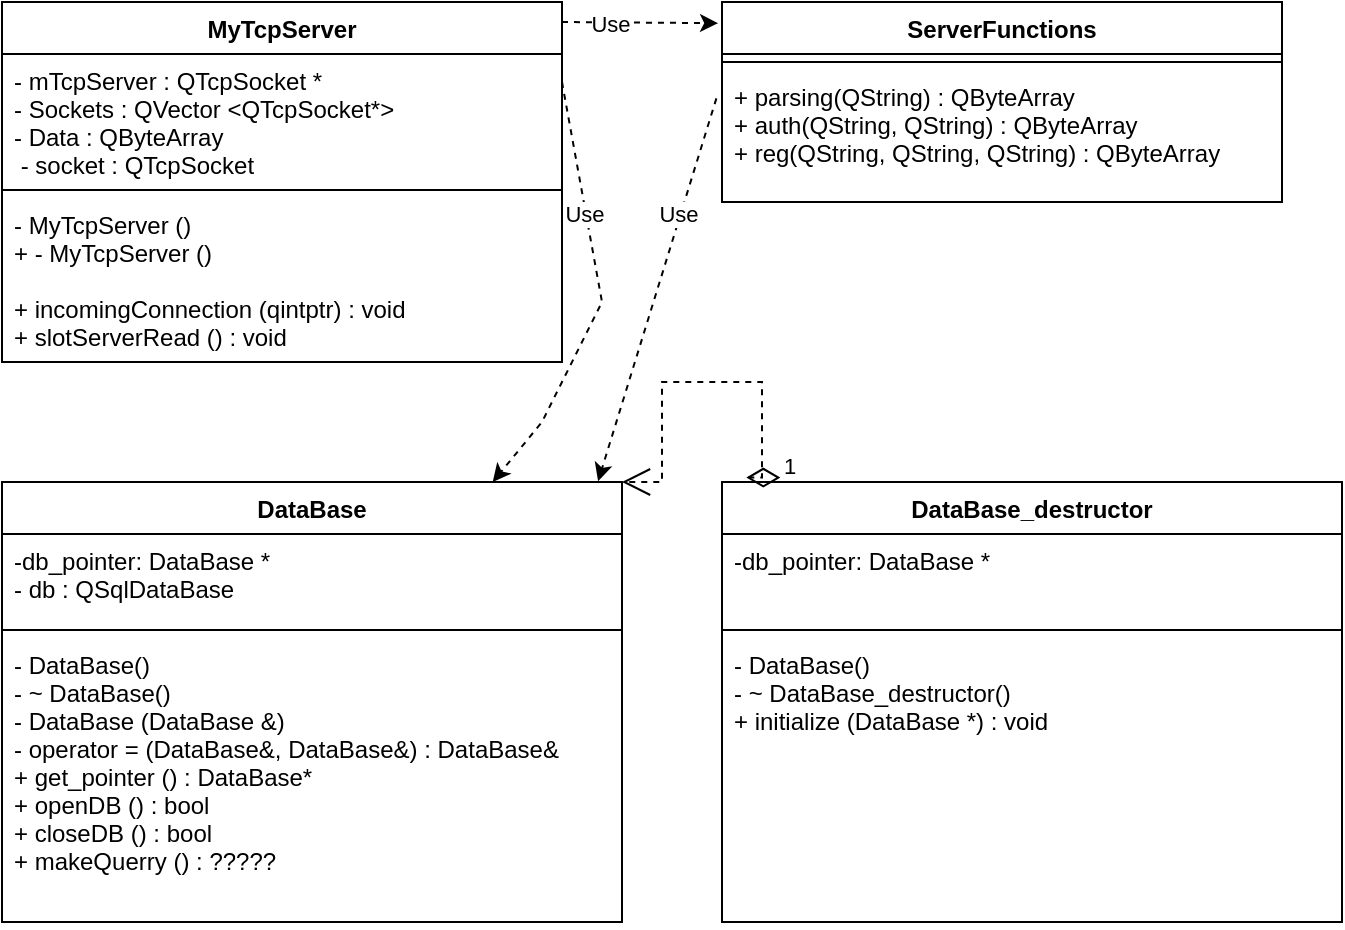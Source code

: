 <mxfile version="17.4.5" type="github">
  <diagram id="6WMXi_Jai_MfsdmjvfeK" name="Page-1">
    <mxGraphModel dx="997" dy="548" grid="1" gridSize="10" guides="1" tooltips="1" connect="1" arrows="1" fold="1" page="1" pageScale="1" pageWidth="827" pageHeight="1169" math="0" shadow="0">
      <root>
        <mxCell id="0" />
        <mxCell id="1" parent="0" />
        <mxCell id="LwIDHmqPMClRHv59cQHC-23" value="MyTcpServer" style="swimlane;fontStyle=1;align=center;verticalAlign=top;childLayout=stackLayout;horizontal=1;startSize=26;horizontalStack=0;resizeParent=1;resizeParentMax=0;resizeLast=0;collapsible=1;marginBottom=0;strokeColor=default;" vertex="1" parent="1">
          <mxGeometry x="90" y="90" width="280" height="180" as="geometry" />
        </mxCell>
        <mxCell id="LwIDHmqPMClRHv59cQHC-24" value="- mTcpServer : QTcpSocket *&#xa;- Sockets : QVector &lt;QTcpSocket*&gt; &#xa;- Data : QByteArray&#xa; - socket : QTcpSocket" style="text;strokeColor=none;fillColor=none;align=left;verticalAlign=top;spacingLeft=4;spacingRight=4;overflow=hidden;rotatable=0;points=[[0,0.5],[1,0.5]];portConstraint=eastwest;" vertex="1" parent="LwIDHmqPMClRHv59cQHC-23">
          <mxGeometry y="26" width="280" height="64" as="geometry" />
        </mxCell>
        <mxCell id="LwIDHmqPMClRHv59cQHC-25" value="" style="line;strokeWidth=1;fillColor=none;align=left;verticalAlign=middle;spacingTop=-1;spacingLeft=3;spacingRight=3;rotatable=0;labelPosition=right;points=[];portConstraint=eastwest;" vertex="1" parent="LwIDHmqPMClRHv59cQHC-23">
          <mxGeometry y="90" width="280" height="8" as="geometry" />
        </mxCell>
        <mxCell id="LwIDHmqPMClRHv59cQHC-26" value="" style="endArrow=classic;html=1;rounded=0;dashed=1;exitX=-0.01;exitY=0.215;exitDx=0;exitDy=0;exitPerimeter=0;" edge="1" parent="LwIDHmqPMClRHv59cQHC-23" target="LwIDHmqPMClRHv59cQHC-32">
          <mxGeometry width="50" height="50" relative="1" as="geometry">
            <mxPoint x="280.0" y="40.0" as="sourcePoint" />
            <mxPoint x="220.84" y="231.41" as="targetPoint" />
            <Array as="points">
              <mxPoint x="300" y="150" />
              <mxPoint x="270" y="210" />
            </Array>
          </mxGeometry>
        </mxCell>
        <mxCell id="LwIDHmqPMClRHv59cQHC-27" value="Use" style="edgeLabel;html=1;align=center;verticalAlign=middle;resizable=0;points=[];" vertex="1" connectable="0" parent="LwIDHmqPMClRHv59cQHC-26">
          <mxGeometry x="-0.39" y="-1" relative="1" as="geometry">
            <mxPoint as="offset" />
          </mxGeometry>
        </mxCell>
        <mxCell id="LwIDHmqPMClRHv59cQHC-28" value="- MyTcpServer ()&#xa;+ - MyTcpServer ()&#xa;&#xa;+ incomingConnection (qintptr) : void&#xa;+ slotServerRead () : void" style="text;strokeColor=none;fillColor=none;align=left;verticalAlign=top;spacingLeft=4;spacingRight=4;overflow=hidden;rotatable=0;points=[[0,0.5],[1,0.5]];portConstraint=eastwest;" vertex="1" parent="LwIDHmqPMClRHv59cQHC-23">
          <mxGeometry y="98" width="280" height="82" as="geometry" />
        </mxCell>
        <mxCell id="LwIDHmqPMClRHv59cQHC-29" value="ServerFunctions" style="swimlane;fontStyle=1;align=center;verticalAlign=top;childLayout=stackLayout;horizontal=1;startSize=26;horizontalStack=0;resizeParent=1;resizeParentMax=0;resizeLast=0;collapsible=1;marginBottom=0;strokeColor=default;" vertex="1" parent="1">
          <mxGeometry x="450" y="90" width="280" height="100" as="geometry" />
        </mxCell>
        <mxCell id="LwIDHmqPMClRHv59cQHC-30" value="" style="line;strokeWidth=1;fillColor=none;align=left;verticalAlign=middle;spacingTop=-1;spacingLeft=3;spacingRight=3;rotatable=0;labelPosition=right;points=[];portConstraint=eastwest;" vertex="1" parent="LwIDHmqPMClRHv59cQHC-29">
          <mxGeometry y="26" width="280" height="8" as="geometry" />
        </mxCell>
        <mxCell id="LwIDHmqPMClRHv59cQHC-31" value="+ parsing(QString) : QByteArray&#xa;+ auth(QString, QString) : QByteArray&#xa;+ reg(QString, QString, QString) : QByteArray" style="text;strokeColor=none;fillColor=none;align=left;verticalAlign=top;spacingLeft=4;spacingRight=4;overflow=hidden;rotatable=0;points=[[0,0.5],[1,0.5]];portConstraint=eastwest;" vertex="1" parent="LwIDHmqPMClRHv59cQHC-29">
          <mxGeometry y="34" width="280" height="66" as="geometry" />
        </mxCell>
        <mxCell id="LwIDHmqPMClRHv59cQHC-32" value="DataBase" style="swimlane;fontStyle=1;align=center;verticalAlign=top;childLayout=stackLayout;horizontal=1;startSize=26;horizontalStack=0;resizeParent=1;resizeParentMax=0;resizeLast=0;collapsible=1;marginBottom=0;strokeColor=default;" vertex="1" parent="1">
          <mxGeometry x="90" y="330" width="310" height="220" as="geometry" />
        </mxCell>
        <mxCell id="LwIDHmqPMClRHv59cQHC-33" value="-db_pointer: DataBase *&#xa;- db : QSqlDataBase" style="text;strokeColor=none;fillColor=none;align=left;verticalAlign=top;spacingLeft=4;spacingRight=4;overflow=hidden;rotatable=0;points=[[0,0.5],[1,0.5]];portConstraint=eastwest;" vertex="1" parent="LwIDHmqPMClRHv59cQHC-32">
          <mxGeometry y="26" width="310" height="44" as="geometry" />
        </mxCell>
        <mxCell id="LwIDHmqPMClRHv59cQHC-34" value="" style="line;strokeWidth=1;fillColor=none;align=left;verticalAlign=middle;spacingTop=-1;spacingLeft=3;spacingRight=3;rotatable=0;labelPosition=right;points=[];portConstraint=eastwest;" vertex="1" parent="LwIDHmqPMClRHv59cQHC-32">
          <mxGeometry y="70" width="310" height="8" as="geometry" />
        </mxCell>
        <mxCell id="LwIDHmqPMClRHv59cQHC-35" value="- DataBase()&#xa;- ~ DataBase() &#xa;- DataBase (DataBase &amp;)&#xa;- operator = (DataBase&amp;, DataBase&amp;) : DataBase&amp;&#xa;+ get_pointer () : DataBase*&#xa;+ openDB () : bool&#xa;+ closeDB () : bool&#xa;+ makeQuerry () : ?????" style="text;strokeColor=none;fillColor=none;align=left;verticalAlign=top;spacingLeft=4;spacingRight=4;overflow=hidden;rotatable=0;points=[[0,0.5],[1,0.5]];portConstraint=eastwest;" vertex="1" parent="LwIDHmqPMClRHv59cQHC-32">
          <mxGeometry y="78" width="310" height="142" as="geometry" />
        </mxCell>
        <mxCell id="LwIDHmqPMClRHv59cQHC-36" value="DataBase_destructor" style="swimlane;fontStyle=1;align=center;verticalAlign=top;childLayout=stackLayout;horizontal=1;startSize=26;horizontalStack=0;resizeParent=1;resizeParentMax=0;resizeLast=0;collapsible=1;marginBottom=0;strokeColor=default;" vertex="1" parent="1">
          <mxGeometry x="450" y="330" width="310" height="220" as="geometry" />
        </mxCell>
        <mxCell id="LwIDHmqPMClRHv59cQHC-37" value="-db_pointer: DataBase *" style="text;strokeColor=none;fillColor=none;align=left;verticalAlign=top;spacingLeft=4;spacingRight=4;overflow=hidden;rotatable=0;points=[[0,0.5],[1,0.5]];portConstraint=eastwest;" vertex="1" parent="LwIDHmqPMClRHv59cQHC-36">
          <mxGeometry y="26" width="310" height="44" as="geometry" />
        </mxCell>
        <mxCell id="LwIDHmqPMClRHv59cQHC-38" value="" style="line;strokeWidth=1;fillColor=none;align=left;verticalAlign=middle;spacingTop=-1;spacingLeft=3;spacingRight=3;rotatable=0;labelPosition=right;points=[];portConstraint=eastwest;" vertex="1" parent="LwIDHmqPMClRHv59cQHC-36">
          <mxGeometry y="70" width="310" height="8" as="geometry" />
        </mxCell>
        <mxCell id="LwIDHmqPMClRHv59cQHC-39" value="- DataBase()&#xa;- ~ DataBase_destructor() &#xa;+ initialize (DataBase *) : void" style="text;strokeColor=none;fillColor=none;align=left;verticalAlign=top;spacingLeft=4;spacingRight=4;overflow=hidden;rotatable=0;points=[[0,0.5],[1,0.5]];portConstraint=eastwest;" vertex="1" parent="LwIDHmqPMClRHv59cQHC-36">
          <mxGeometry y="78" width="310" height="142" as="geometry" />
        </mxCell>
        <mxCell id="LwIDHmqPMClRHv59cQHC-40" value="" style="endArrow=classic;html=1;rounded=0;dashed=1;entryX=-0.007;entryY=0.106;entryDx=0;entryDy=0;entryPerimeter=0;" edge="1" parent="1" target="LwIDHmqPMClRHv59cQHC-29">
          <mxGeometry width="50" height="50" relative="1" as="geometry">
            <mxPoint x="370" y="100" as="sourcePoint" />
            <mxPoint x="420" y="50" as="targetPoint" />
          </mxGeometry>
        </mxCell>
        <mxCell id="LwIDHmqPMClRHv59cQHC-41" value="Use" style="edgeLabel;html=1;align=center;verticalAlign=middle;resizable=0;points=[];" vertex="1" connectable="0" parent="LwIDHmqPMClRHv59cQHC-40">
          <mxGeometry x="-0.39" y="-1" relative="1" as="geometry">
            <mxPoint as="offset" />
          </mxGeometry>
        </mxCell>
        <mxCell id="LwIDHmqPMClRHv59cQHC-42" value="" style="endArrow=classic;html=1;rounded=0;dashed=1;entryX=-0.007;entryY=0.106;entryDx=0;entryDy=0;entryPerimeter=0;exitX=-0.01;exitY=0.215;exitDx=0;exitDy=0;exitPerimeter=0;" edge="1" parent="1" source="LwIDHmqPMClRHv59cQHC-31">
          <mxGeometry width="50" height="50" relative="1" as="geometry">
            <mxPoint x="310" y="329" as="sourcePoint" />
            <mxPoint x="388.04" y="329.6" as="targetPoint" />
          </mxGeometry>
        </mxCell>
        <mxCell id="LwIDHmqPMClRHv59cQHC-43" value="Use" style="edgeLabel;html=1;align=center;verticalAlign=middle;resizable=0;points=[];" vertex="1" connectable="0" parent="LwIDHmqPMClRHv59cQHC-42">
          <mxGeometry x="-0.39" y="-1" relative="1" as="geometry">
            <mxPoint as="offset" />
          </mxGeometry>
        </mxCell>
        <mxCell id="LwIDHmqPMClRHv59cQHC-44" value="1" style="endArrow=open;html=1;endSize=12;startArrow=diamondThin;startSize=14;startFill=0;edgeStyle=orthogonalEdgeStyle;align=left;verticalAlign=bottom;rounded=0;dashed=1;exitX=0.094;exitY=-0.01;exitDx=0;exitDy=0;exitPerimeter=0;entryX=1;entryY=0;entryDx=0;entryDy=0;" edge="1" parent="1" source="LwIDHmqPMClRHv59cQHC-36" target="LwIDHmqPMClRHv59cQHC-32">
          <mxGeometry x="-1" y="3" relative="1" as="geometry">
            <mxPoint x="490" y="290" as="sourcePoint" />
            <mxPoint x="650" y="290" as="targetPoint" />
            <Array as="points">
              <mxPoint x="470" y="328" />
              <mxPoint x="470" y="280" />
              <mxPoint x="420" y="280" />
              <mxPoint x="420" y="330" />
            </Array>
          </mxGeometry>
        </mxCell>
      </root>
    </mxGraphModel>
  </diagram>
</mxfile>
